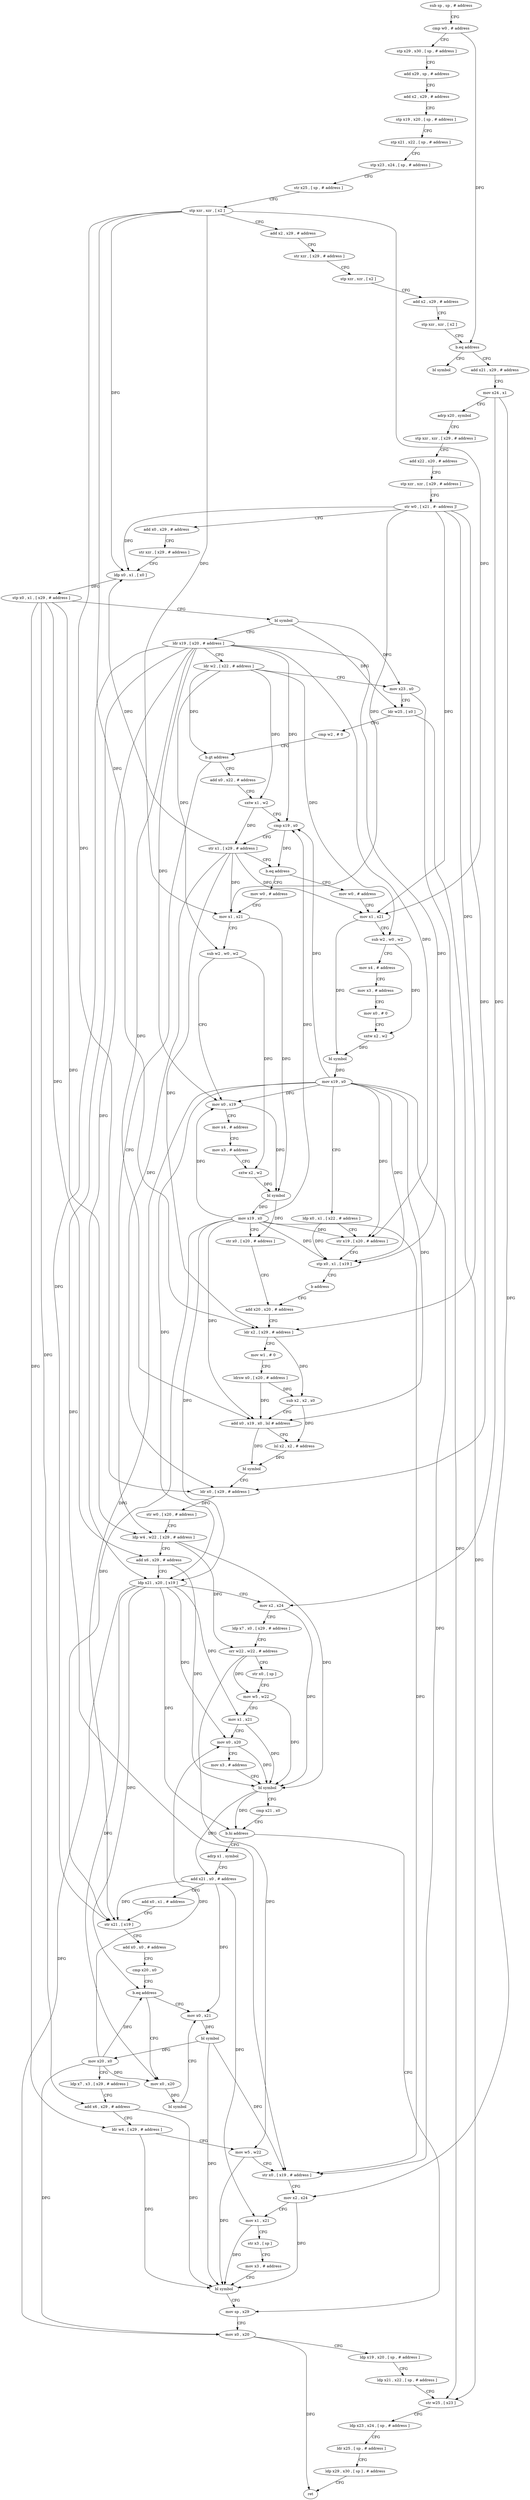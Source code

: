digraph "func" {
"4217584" [label = "sub sp , sp , # address" ]
"4217588" [label = "cmp w0 , # address" ]
"4217592" [label = "stp x29 , x30 , [ sp , # address ]" ]
"4217596" [label = "add x29 , sp , # address" ]
"4217600" [label = "add x2 , x29 , # address" ]
"4217604" [label = "stp x19 , x20 , [ sp , # address ]" ]
"4217608" [label = "stp x21 , x22 , [ sp , # address ]" ]
"4217612" [label = "stp x23 , x24 , [ sp , # address ]" ]
"4217616" [label = "str x25 , [ sp , # address ]" ]
"4217620" [label = "stp xzr , xzr , [ x2 ]" ]
"4217624" [label = "add x2 , x29 , # address" ]
"4217628" [label = "str xzr , [ x29 , # address ]" ]
"4217632" [label = "stp xzr , xzr , [ x2 ]" ]
"4217636" [label = "add x2 , x29 , # address" ]
"4217640" [label = "stp xzr , xzr , [ x2 ]" ]
"4217644" [label = "b.eq address" ]
"4218052" [label = "bl symbol" ]
"4217648" [label = "add x21 , x29 , # address" ]
"4217652" [label = "mov x24 , x1" ]
"4217656" [label = "adrp x20 , symbol" ]
"4217660" [label = "stp xzr , xzr , [ x29 , # address ]" ]
"4217664" [label = "add x22 , x20 , # address" ]
"4217668" [label = "stp xzr , xzr , [ x29 , # address ]" ]
"4217672" [label = "str w0 , [ x21 , #- address ]!" ]
"4217676" [label = "add x0 , x29 , # address" ]
"4217680" [label = "str xzr , [ x29 , # address ]" ]
"4217684" [label = "ldp x0 , x1 , [ x0 ]" ]
"4217688" [label = "stp x0 , x1 , [ x29 , # address ]" ]
"4217692" [label = "bl symbol" ]
"4217696" [label = "ldr x19 , [ x20 , # address ]" ]
"4217700" [label = "ldr w2 , [ x22 , # address ]" ]
"4217704" [label = "mov x23 , x0" ]
"4217708" [label = "ldr w25 , [ x0 ]" ]
"4217712" [label = "cmp w2 , # 0" ]
"4217716" [label = "b.gt address" ]
"4217820" [label = "ldp w4 , w22 , [ x29 , # address ]" ]
"4217720" [label = "add x0 , x22 , # address" ]
"4217824" [label = "add x6 , x29 , # address" ]
"4217828" [label = "ldp x21 , x20 , [ x19 ]" ]
"4217832" [label = "mov x2 , x24" ]
"4217836" [label = "ldp x7 , x0 , [ x29 , # address ]" ]
"4217840" [label = "orr w22 , w22 , # address" ]
"4217844" [label = "str x0 , [ sp ]" ]
"4217848" [label = "mov w5 , w22" ]
"4217852" [label = "mov x1 , x21" ]
"4217856" [label = "mov x0 , x20" ]
"4217860" [label = "mov x3 , # address" ]
"4217864" [label = "bl symbol" ]
"4217868" [label = "cmp x21 , x0" ]
"4217872" [label = "b.hi address" ]
"4217964" [label = "mov sp , x29" ]
"4217876" [label = "adrp x1 , symbol" ]
"4217724" [label = "sxtw x1 , w2" ]
"4217728" [label = "cmp x19 , x0" ]
"4217732" [label = "str x1 , [ x29 , # address ]" ]
"4217736" [label = "b.eq address" ]
"4218000" [label = "mov w0 , # address" ]
"4217740" [label = "mov w0 , # address" ]
"4217968" [label = "mov x0 , x20" ]
"4217972" [label = "ldp x19 , x20 , [ sp , # address ]" ]
"4217976" [label = "ldp x21 , x22 , [ sp , # address ]" ]
"4217980" [label = "str w25 , [ x23 ]" ]
"4217984" [label = "ldp x23 , x24 , [ sp , # address ]" ]
"4217988" [label = "ldr x25 , [ sp , # address ]" ]
"4217992" [label = "ldp x29 , x30 , [ sp ] , # address" ]
"4217996" [label = "ret" ]
"4217880" [label = "add x21 , x0 , # address" ]
"4217884" [label = "add x0 , x1 , # address" ]
"4217888" [label = "str x21 , [ x19 ]" ]
"4217892" [label = "add x0 , x0 , # address" ]
"4217896" [label = "cmp x20 , x0" ]
"4217900" [label = "b.eq address" ]
"4217912" [label = "mov x0 , x21" ]
"4217904" [label = "mov x0 , x20" ]
"4218004" [label = "mov x1 , x21" ]
"4218008" [label = "sub w2 , w0 , w2" ]
"4218012" [label = "mov x4 , # address" ]
"4218016" [label = "mov x3 , # address" ]
"4218020" [label = "mov x0 , # 0" ]
"4218024" [label = "sxtw x2 , w2" ]
"4218028" [label = "bl symbol" ]
"4218032" [label = "mov x19 , x0" ]
"4218036" [label = "ldp x0 , x1 , [ x22 , # address ]" ]
"4218040" [label = "str x19 , [ x20 , # address ]" ]
"4218044" [label = "stp x0 , x1 , [ x19 ]" ]
"4218048" [label = "b address" ]
"4217780" [label = "add x20 , x20 , # address" ]
"4217744" [label = "mov x1 , x21" ]
"4217748" [label = "sub w2 , w0 , w2" ]
"4217752" [label = "mov x0 , x19" ]
"4217756" [label = "mov x4 , # address" ]
"4217760" [label = "mov x3 , # address" ]
"4217764" [label = "sxtw x2 , w2" ]
"4217768" [label = "bl symbol" ]
"4217772" [label = "mov x19 , x0" ]
"4217776" [label = "str x0 , [ x20 , # address ]" ]
"4217916" [label = "bl symbol" ]
"4217920" [label = "mov x20 , x0" ]
"4217924" [label = "ldp x7 , x3 , [ x29 , # address ]" ]
"4217928" [label = "add x6 , x29 , # address" ]
"4217932" [label = "ldr w4 , [ x29 , # address ]" ]
"4217936" [label = "mov w5 , w22" ]
"4217940" [label = "str x0 , [ x19 , # address ]" ]
"4217944" [label = "mov x2 , x24" ]
"4217948" [label = "mov x1 , x21" ]
"4217952" [label = "str x3 , [ sp ]" ]
"4217956" [label = "mov x3 , # address" ]
"4217960" [label = "bl symbol" ]
"4217908" [label = "bl symbol" ]
"4217784" [label = "ldr x2 , [ x29 , # address ]" ]
"4217788" [label = "mov w1 , # 0" ]
"4217792" [label = "ldrsw x0 , [ x20 , # address ]" ]
"4217796" [label = "sub x2 , x2 , x0" ]
"4217800" [label = "add x0 , x19 , x0 , lsl # address" ]
"4217804" [label = "lsl x2 , x2 , # address" ]
"4217808" [label = "bl symbol" ]
"4217812" [label = "ldr x0 , [ x29 , # address ]" ]
"4217816" [label = "str w0 , [ x20 , # address ]" ]
"4217584" -> "4217588" [ label = "CFG" ]
"4217588" -> "4217592" [ label = "CFG" ]
"4217588" -> "4217644" [ label = "DFG" ]
"4217592" -> "4217596" [ label = "CFG" ]
"4217596" -> "4217600" [ label = "CFG" ]
"4217600" -> "4217604" [ label = "CFG" ]
"4217604" -> "4217608" [ label = "CFG" ]
"4217608" -> "4217612" [ label = "CFG" ]
"4217612" -> "4217616" [ label = "CFG" ]
"4217616" -> "4217620" [ label = "CFG" ]
"4217620" -> "4217624" [ label = "CFG" ]
"4217620" -> "4217684" [ label = "DFG" ]
"4217620" -> "4217784" [ label = "DFG" ]
"4217620" -> "4217812" [ label = "DFG" ]
"4217620" -> "4218004" [ label = "DFG" ]
"4217620" -> "4217744" [ label = "DFG" ]
"4217624" -> "4217628" [ label = "CFG" ]
"4217628" -> "4217632" [ label = "CFG" ]
"4217632" -> "4217636" [ label = "CFG" ]
"4217636" -> "4217640" [ label = "CFG" ]
"4217640" -> "4217644" [ label = "CFG" ]
"4217644" -> "4218052" [ label = "CFG" ]
"4217644" -> "4217648" [ label = "CFG" ]
"4217648" -> "4217652" [ label = "CFG" ]
"4217652" -> "4217656" [ label = "CFG" ]
"4217652" -> "4217832" [ label = "DFG" ]
"4217652" -> "4217944" [ label = "DFG" ]
"4217656" -> "4217660" [ label = "CFG" ]
"4217660" -> "4217664" [ label = "CFG" ]
"4217664" -> "4217668" [ label = "CFG" ]
"4217668" -> "4217672" [ label = "CFG" ]
"4217672" -> "4217676" [ label = "CFG" ]
"4217672" -> "4217684" [ label = "DFG" ]
"4217672" -> "4218004" [ label = "DFG" ]
"4217672" -> "4217744" [ label = "DFG" ]
"4217672" -> "4217784" [ label = "DFG" ]
"4217672" -> "4217812" [ label = "DFG" ]
"4217676" -> "4217680" [ label = "CFG" ]
"4217680" -> "4217684" [ label = "CFG" ]
"4217684" -> "4217688" [ label = "DFG" ]
"4217688" -> "4217692" [ label = "CFG" ]
"4217688" -> "4217820" [ label = "DFG" ]
"4217688" -> "4217932" [ label = "DFG" ]
"4217688" -> "4217824" [ label = "DFG" ]
"4217688" -> "4217928" [ label = "DFG" ]
"4217692" -> "4217696" [ label = "CFG" ]
"4217692" -> "4217704" [ label = "DFG" ]
"4217692" -> "4217708" [ label = "DFG" ]
"4217696" -> "4217700" [ label = "CFG" ]
"4217696" -> "4217828" [ label = "DFG" ]
"4217696" -> "4217728" [ label = "DFG" ]
"4217696" -> "4217888" [ label = "DFG" ]
"4217696" -> "4218040" [ label = "DFG" ]
"4217696" -> "4218044" [ label = "DFG" ]
"4217696" -> "4217752" [ label = "DFG" ]
"4217696" -> "4217940" [ label = "DFG" ]
"4217696" -> "4217800" [ label = "DFG" ]
"4217700" -> "4217704" [ label = "CFG" ]
"4217700" -> "4217716" [ label = "DFG" ]
"4217700" -> "4217724" [ label = "DFG" ]
"4217700" -> "4218008" [ label = "DFG" ]
"4217700" -> "4217748" [ label = "DFG" ]
"4217704" -> "4217708" [ label = "CFG" ]
"4217704" -> "4217980" [ label = "DFG" ]
"4217708" -> "4217712" [ label = "CFG" ]
"4217708" -> "4217980" [ label = "DFG" ]
"4217712" -> "4217716" [ label = "CFG" ]
"4217716" -> "4217820" [ label = "CFG" ]
"4217716" -> "4217720" [ label = "CFG" ]
"4217820" -> "4217824" [ label = "CFG" ]
"4217820" -> "4217864" [ label = "DFG" ]
"4217820" -> "4217840" [ label = "DFG" ]
"4217720" -> "4217724" [ label = "CFG" ]
"4217824" -> "4217828" [ label = "CFG" ]
"4217824" -> "4217864" [ label = "DFG" ]
"4217828" -> "4217832" [ label = "CFG" ]
"4217828" -> "4217852" [ label = "DFG" ]
"4217828" -> "4217872" [ label = "DFG" ]
"4217828" -> "4217856" [ label = "DFG" ]
"4217828" -> "4217968" [ label = "DFG" ]
"4217828" -> "4217900" [ label = "DFG" ]
"4217828" -> "4217904" [ label = "DFG" ]
"4217832" -> "4217836" [ label = "CFG" ]
"4217832" -> "4217864" [ label = "DFG" ]
"4217836" -> "4217840" [ label = "CFG" ]
"4217840" -> "4217844" [ label = "CFG" ]
"4217840" -> "4217848" [ label = "DFG" ]
"4217840" -> "4217936" [ label = "DFG" ]
"4217844" -> "4217848" [ label = "CFG" ]
"4217848" -> "4217852" [ label = "CFG" ]
"4217848" -> "4217864" [ label = "DFG" ]
"4217852" -> "4217856" [ label = "CFG" ]
"4217852" -> "4217864" [ label = "DFG" ]
"4217856" -> "4217860" [ label = "CFG" ]
"4217856" -> "4217864" [ label = "DFG" ]
"4217860" -> "4217864" [ label = "CFG" ]
"4217864" -> "4217868" [ label = "CFG" ]
"4217864" -> "4217872" [ label = "DFG" ]
"4217864" -> "4217880" [ label = "DFG" ]
"4217868" -> "4217872" [ label = "CFG" ]
"4217872" -> "4217964" [ label = "CFG" ]
"4217872" -> "4217876" [ label = "CFG" ]
"4217964" -> "4217968" [ label = "CFG" ]
"4217876" -> "4217880" [ label = "CFG" ]
"4217724" -> "4217728" [ label = "CFG" ]
"4217724" -> "4217732" [ label = "DFG" ]
"4217728" -> "4217732" [ label = "CFG" ]
"4217728" -> "4217736" [ label = "DFG" ]
"4217732" -> "4217736" [ label = "CFG" ]
"4217732" -> "4217684" [ label = "DFG" ]
"4217732" -> "4217784" [ label = "DFG" ]
"4217732" -> "4217812" [ label = "DFG" ]
"4217732" -> "4218004" [ label = "DFG" ]
"4217732" -> "4217744" [ label = "DFG" ]
"4217736" -> "4218000" [ label = "CFG" ]
"4217736" -> "4217740" [ label = "CFG" ]
"4218000" -> "4218004" [ label = "CFG" ]
"4217740" -> "4217744" [ label = "CFG" ]
"4217968" -> "4217972" [ label = "CFG" ]
"4217968" -> "4217996" [ label = "DFG" ]
"4217972" -> "4217976" [ label = "CFG" ]
"4217976" -> "4217980" [ label = "CFG" ]
"4217980" -> "4217984" [ label = "CFG" ]
"4217984" -> "4217988" [ label = "CFG" ]
"4217988" -> "4217992" [ label = "CFG" ]
"4217992" -> "4217996" [ label = "CFG" ]
"4217880" -> "4217884" [ label = "CFG" ]
"4217880" -> "4217888" [ label = "DFG" ]
"4217880" -> "4217912" [ label = "DFG" ]
"4217880" -> "4217948" [ label = "DFG" ]
"4217884" -> "4217888" [ label = "CFG" ]
"4217888" -> "4217892" [ label = "CFG" ]
"4217892" -> "4217896" [ label = "CFG" ]
"4217896" -> "4217900" [ label = "CFG" ]
"4217900" -> "4217912" [ label = "CFG" ]
"4217900" -> "4217904" [ label = "CFG" ]
"4217912" -> "4217916" [ label = "DFG" ]
"4217904" -> "4217908" [ label = "DFG" ]
"4218004" -> "4218008" [ label = "CFG" ]
"4218004" -> "4218028" [ label = "DFG" ]
"4218008" -> "4218012" [ label = "CFG" ]
"4218008" -> "4218024" [ label = "DFG" ]
"4218012" -> "4218016" [ label = "CFG" ]
"4218016" -> "4218020" [ label = "CFG" ]
"4218020" -> "4218024" [ label = "CFG" ]
"4218024" -> "4218028" [ label = "DFG" ]
"4218028" -> "4218032" [ label = "DFG" ]
"4218032" -> "4218036" [ label = "CFG" ]
"4218032" -> "4217828" [ label = "DFG" ]
"4218032" -> "4217728" [ label = "DFG" ]
"4218032" -> "4217888" [ label = "DFG" ]
"4218032" -> "4218040" [ label = "DFG" ]
"4218032" -> "4218044" [ label = "DFG" ]
"4218032" -> "4217752" [ label = "DFG" ]
"4218032" -> "4217940" [ label = "DFG" ]
"4218032" -> "4217800" [ label = "DFG" ]
"4218036" -> "4218040" [ label = "CFG" ]
"4218036" -> "4218044" [ label = "DFG" ]
"4218040" -> "4218044" [ label = "CFG" ]
"4218044" -> "4218048" [ label = "CFG" ]
"4218048" -> "4217780" [ label = "CFG" ]
"4217780" -> "4217784" [ label = "CFG" ]
"4217744" -> "4217748" [ label = "CFG" ]
"4217744" -> "4217768" [ label = "DFG" ]
"4217748" -> "4217752" [ label = "CFG" ]
"4217748" -> "4217764" [ label = "DFG" ]
"4217752" -> "4217756" [ label = "CFG" ]
"4217752" -> "4217768" [ label = "DFG" ]
"4217756" -> "4217760" [ label = "CFG" ]
"4217760" -> "4217764" [ label = "CFG" ]
"4217764" -> "4217768" [ label = "DFG" ]
"4217768" -> "4217772" [ label = "DFG" ]
"4217768" -> "4217776" [ label = "DFG" ]
"4217772" -> "4217776" [ label = "CFG" ]
"4217772" -> "4217828" [ label = "DFG" ]
"4217772" -> "4217728" [ label = "DFG" ]
"4217772" -> "4218040" [ label = "DFG" ]
"4217772" -> "4217752" [ label = "DFG" ]
"4217772" -> "4217888" [ label = "DFG" ]
"4217772" -> "4218044" [ label = "DFG" ]
"4217772" -> "4217940" [ label = "DFG" ]
"4217772" -> "4217800" [ label = "DFG" ]
"4217776" -> "4217780" [ label = "CFG" ]
"4217916" -> "4217920" [ label = "DFG" ]
"4217916" -> "4217940" [ label = "DFG" ]
"4217916" -> "4217960" [ label = "DFG" ]
"4217920" -> "4217924" [ label = "CFG" ]
"4217920" -> "4217856" [ label = "DFG" ]
"4217920" -> "4217968" [ label = "DFG" ]
"4217920" -> "4217900" [ label = "DFG" ]
"4217920" -> "4217904" [ label = "DFG" ]
"4217924" -> "4217928" [ label = "CFG" ]
"4217928" -> "4217932" [ label = "CFG" ]
"4217928" -> "4217960" [ label = "DFG" ]
"4217932" -> "4217936" [ label = "CFG" ]
"4217932" -> "4217960" [ label = "DFG" ]
"4217936" -> "4217940" [ label = "CFG" ]
"4217936" -> "4217960" [ label = "DFG" ]
"4217940" -> "4217944" [ label = "CFG" ]
"4217944" -> "4217948" [ label = "CFG" ]
"4217944" -> "4217960" [ label = "DFG" ]
"4217948" -> "4217952" [ label = "CFG" ]
"4217948" -> "4217960" [ label = "DFG" ]
"4217952" -> "4217956" [ label = "CFG" ]
"4217956" -> "4217960" [ label = "CFG" ]
"4217960" -> "4217964" [ label = "CFG" ]
"4217908" -> "4217912" [ label = "CFG" ]
"4217784" -> "4217788" [ label = "CFG" ]
"4217784" -> "4217796" [ label = "DFG" ]
"4217788" -> "4217792" [ label = "CFG" ]
"4217792" -> "4217796" [ label = "DFG" ]
"4217792" -> "4217800" [ label = "DFG" ]
"4217796" -> "4217800" [ label = "CFG" ]
"4217796" -> "4217804" [ label = "DFG" ]
"4217800" -> "4217804" [ label = "CFG" ]
"4217800" -> "4217808" [ label = "DFG" ]
"4217804" -> "4217808" [ label = "DFG" ]
"4217808" -> "4217812" [ label = "CFG" ]
"4217812" -> "4217816" [ label = "DFG" ]
"4217816" -> "4217820" [ label = "CFG" ]
}
